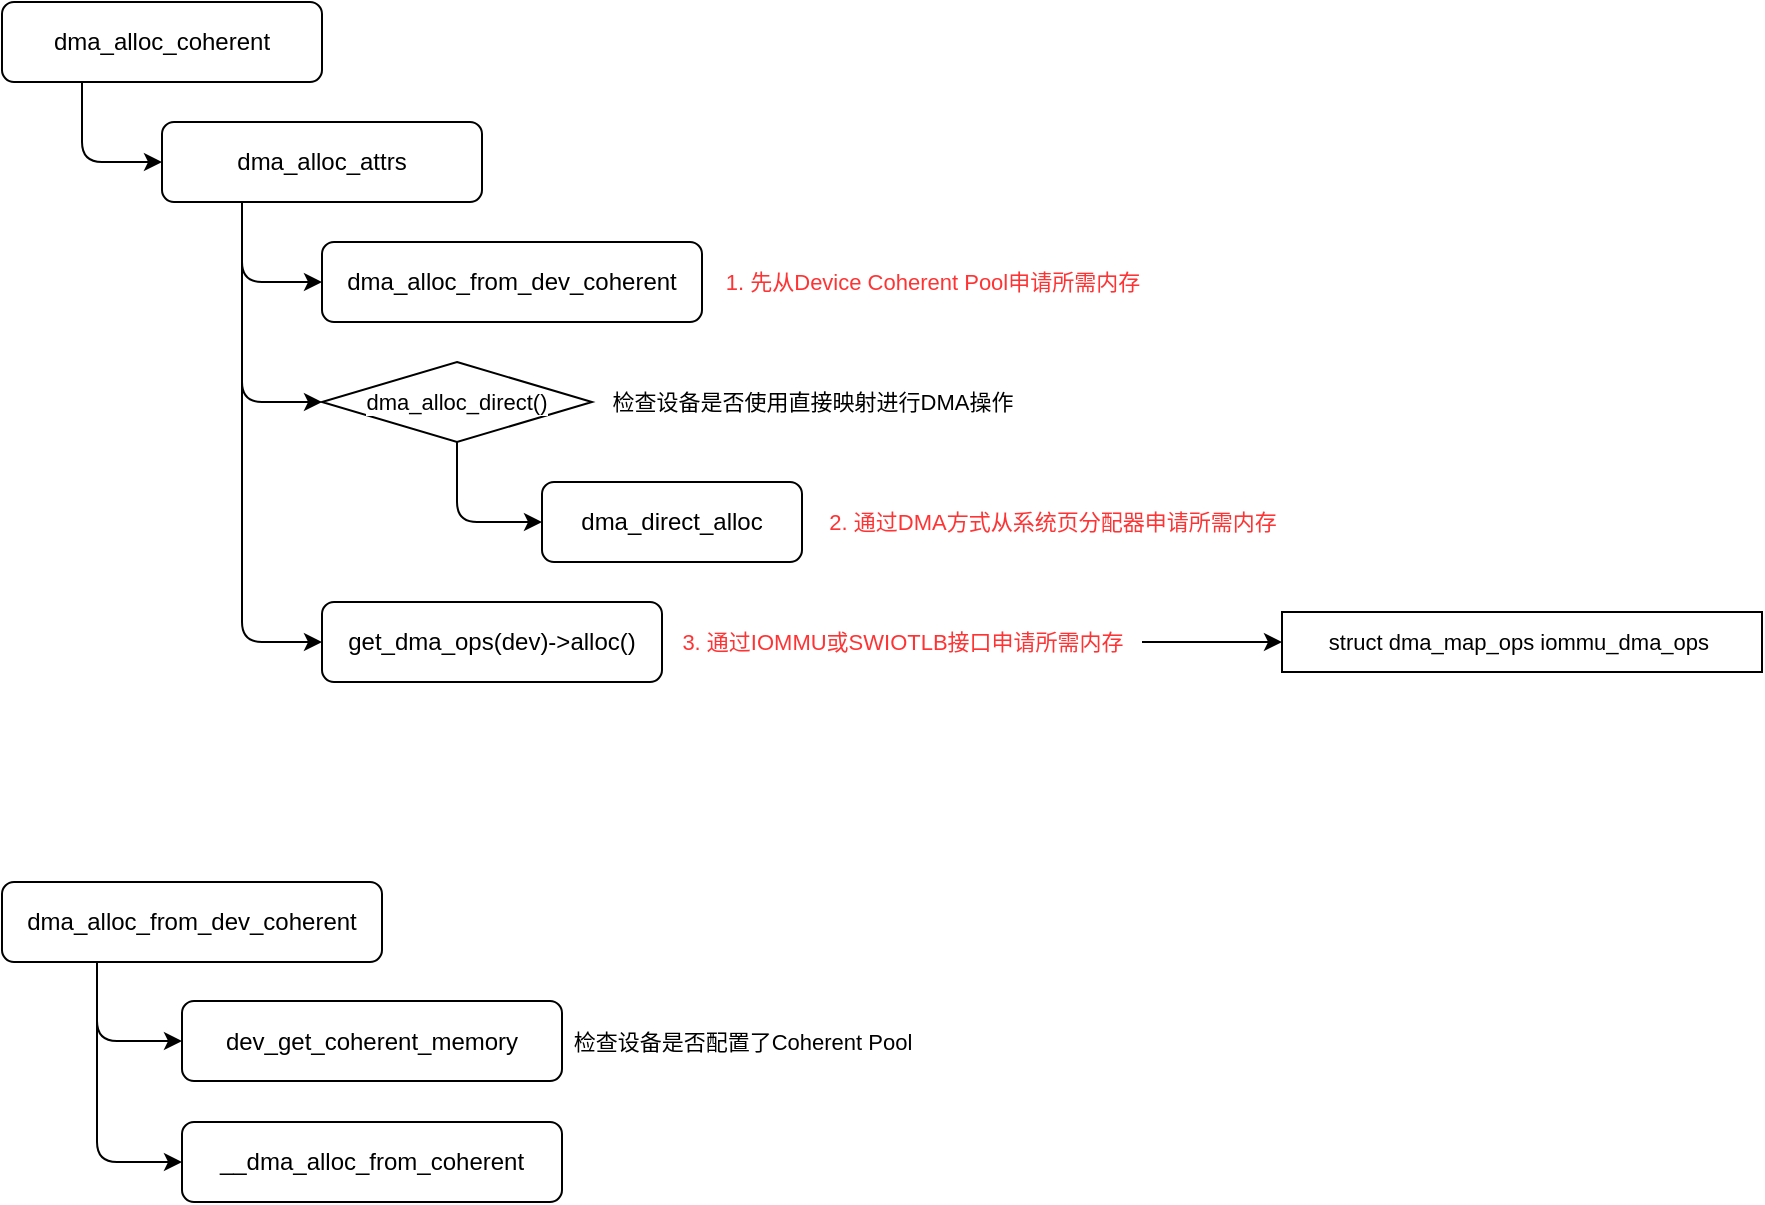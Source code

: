 <mxfile version="23.1.4" type="github" pages="4">
  <diagram name="DMA" id="xgYFPVZLW5DV_Q9SxGE-">
    <mxGraphModel dx="957" dy="1018" grid="1" gridSize="10" guides="1" tooltips="1" connect="1" arrows="1" fold="1" page="1" pageScale="1" pageWidth="827" pageHeight="1169" math="0" shadow="0">
      <root>
        <mxCell id="0" />
        <mxCell id="1" parent="0" />
        <mxCell id="epJa9tiv43tySeTNqx5A-1" style="edgeStyle=orthogonalEdgeStyle;rounded=1;orthogonalLoop=1;jettySize=auto;html=1;exitX=0.25;exitY=1;exitDx=0;exitDy=0;entryX=0;entryY=0.5;entryDx=0;entryDy=0;strokeColor=default;align=center;verticalAlign=middle;fontFamily=Helvetica;fontSize=11;fontColor=default;labelBackgroundColor=default;endArrow=classic;" edge="1" parent="1" source="Iuw46ZuQSelIB0kg3lWG-1" target="Iuw46ZuQSelIB0kg3lWG-2">
          <mxGeometry relative="1" as="geometry" />
        </mxCell>
        <mxCell id="Iuw46ZuQSelIB0kg3lWG-1" value="dma_alloc_coherent" style="rounded=1;whiteSpace=wrap;html=1;" vertex="1" parent="1">
          <mxGeometry x="40" y="40" width="160" height="40" as="geometry" />
        </mxCell>
        <mxCell id="epJa9tiv43tySeTNqx5A-3" style="edgeStyle=orthogonalEdgeStyle;rounded=1;orthogonalLoop=1;jettySize=auto;html=1;exitX=0.25;exitY=1;exitDx=0;exitDy=0;entryX=0;entryY=0.5;entryDx=0;entryDy=0;strokeColor=default;align=center;verticalAlign=middle;fontFamily=Helvetica;fontSize=11;fontColor=default;labelBackgroundColor=default;endArrow=classic;" edge="1" parent="1" source="Iuw46ZuQSelIB0kg3lWG-2" target="epJa9tiv43tySeTNqx5A-2">
          <mxGeometry relative="1" as="geometry" />
        </mxCell>
        <mxCell id="epJa9tiv43tySeTNqx5A-7" style="edgeStyle=orthogonalEdgeStyle;rounded=1;orthogonalLoop=1;jettySize=auto;html=1;exitX=0.5;exitY=1;exitDx=0;exitDy=0;entryX=0;entryY=0.5;entryDx=0;entryDy=0;strokeColor=default;align=center;verticalAlign=middle;fontFamily=Helvetica;fontSize=11;fontColor=default;labelBackgroundColor=default;endArrow=classic;" edge="1" parent="1" source="epJa9tiv43tySeTNqx5A-10" target="epJa9tiv43tySeTNqx5A-4">
          <mxGeometry relative="1" as="geometry" />
        </mxCell>
        <mxCell id="epJa9tiv43tySeTNqx5A-9" style="edgeStyle=orthogonalEdgeStyle;rounded=1;orthogonalLoop=1;jettySize=auto;html=1;exitX=0.25;exitY=1;exitDx=0;exitDy=0;entryX=0;entryY=0.5;entryDx=0;entryDy=0;strokeColor=default;align=center;verticalAlign=middle;fontFamily=Helvetica;fontSize=11;fontColor=default;labelBackgroundColor=default;endArrow=classic;" edge="1" parent="1" source="Iuw46ZuQSelIB0kg3lWG-2" target="epJa9tiv43tySeTNqx5A-6">
          <mxGeometry relative="1" as="geometry" />
        </mxCell>
        <mxCell id="epJa9tiv43tySeTNqx5A-11" style="edgeStyle=orthogonalEdgeStyle;rounded=1;orthogonalLoop=1;jettySize=auto;html=1;exitX=0.25;exitY=1;exitDx=0;exitDy=0;entryX=0;entryY=0.5;entryDx=0;entryDy=0;strokeColor=default;align=center;verticalAlign=middle;fontFamily=Helvetica;fontSize=11;fontColor=default;labelBackgroundColor=default;endArrow=classic;" edge="1" parent="1" source="Iuw46ZuQSelIB0kg3lWG-2" target="epJa9tiv43tySeTNqx5A-10">
          <mxGeometry relative="1" as="geometry" />
        </mxCell>
        <mxCell id="Iuw46ZuQSelIB0kg3lWG-2" value="dma_alloc_attrs" style="rounded=1;whiteSpace=wrap;html=1;" vertex="1" parent="1">
          <mxGeometry x="120" y="100" width="160" height="40" as="geometry" />
        </mxCell>
        <mxCell id="epJa9tiv43tySeTNqx5A-2" value="dma_alloc_from_dev_coherent" style="rounded=1;whiteSpace=wrap;html=1;" vertex="1" parent="1">
          <mxGeometry x="200" y="160" width="190" height="40" as="geometry" />
        </mxCell>
        <mxCell id="epJa9tiv43tySeTNqx5A-4" value="dma_direct_alloc" style="rounded=1;whiteSpace=wrap;html=1;" vertex="1" parent="1">
          <mxGeometry x="310" y="280" width="130" height="40" as="geometry" />
        </mxCell>
        <mxCell id="epJa9tiv43tySeTNqx5A-6" value="get_dma_ops(dev)-&amp;gt;alloc()" style="rounded=1;whiteSpace=wrap;html=1;" vertex="1" parent="1">
          <mxGeometry x="200" y="340" width="170" height="40" as="geometry" />
        </mxCell>
        <mxCell id="epJa9tiv43tySeTNqx5A-10" value="dma_alloc_direct()" style="rhombus;whiteSpace=wrap;html=1;fontFamily=Helvetica;fontSize=11;fontColor=default;labelBackgroundColor=default;" vertex="1" parent="1">
          <mxGeometry x="200" y="220" width="135" height="40" as="geometry" />
        </mxCell>
        <mxCell id="epJa9tiv43tySeTNqx5A-12" value="struct dma_map_ops iommu_dma_ops&amp;nbsp;" style="rounded=0;whiteSpace=wrap;html=1;fontFamily=Helvetica;fontSize=11;fontColor=default;labelBackgroundColor=default;" vertex="1" parent="1">
          <mxGeometry x="680" y="345" width="240" height="30" as="geometry" />
        </mxCell>
        <mxCell id="epJa9tiv43tySeTNqx5A-15" style="edgeStyle=orthogonalEdgeStyle;rounded=1;orthogonalLoop=1;jettySize=auto;html=1;exitX=0.25;exitY=1;exitDx=0;exitDy=0;entryX=0;entryY=0.5;entryDx=0;entryDy=0;strokeColor=default;align=center;verticalAlign=middle;fontFamily=Helvetica;fontSize=11;fontColor=default;labelBackgroundColor=default;endArrow=classic;" edge="1" parent="1" source="epJa9tiv43tySeTNqx5A-13" target="epJa9tiv43tySeTNqx5A-14">
          <mxGeometry relative="1" as="geometry" />
        </mxCell>
        <mxCell id="epJa9tiv43tySeTNqx5A-18" style="edgeStyle=orthogonalEdgeStyle;rounded=1;orthogonalLoop=1;jettySize=auto;html=1;exitX=0.25;exitY=1;exitDx=0;exitDy=0;entryX=0;entryY=0.5;entryDx=0;entryDy=0;strokeColor=default;align=center;verticalAlign=middle;fontFamily=Helvetica;fontSize=11;fontColor=default;labelBackgroundColor=default;endArrow=classic;" edge="1" parent="1" source="epJa9tiv43tySeTNqx5A-13" target="epJa9tiv43tySeTNqx5A-17">
          <mxGeometry relative="1" as="geometry" />
        </mxCell>
        <mxCell id="epJa9tiv43tySeTNqx5A-13" value="dma_alloc_from_dev_coherent" style="rounded=1;whiteSpace=wrap;html=1;" vertex="1" parent="1">
          <mxGeometry x="40" y="480" width="190" height="40" as="geometry" />
        </mxCell>
        <mxCell id="epJa9tiv43tySeTNqx5A-14" value="dev_get_coherent_memory" style="rounded=1;whiteSpace=wrap;html=1;" vertex="1" parent="1">
          <mxGeometry x="130" y="539.5" width="190" height="40" as="geometry" />
        </mxCell>
        <mxCell id="epJa9tiv43tySeTNqx5A-16" value="1. 先从Device Coherent Pool申请所需内存" style="text;html=1;align=center;verticalAlign=middle;resizable=0;points=[];autosize=1;strokeColor=none;fillColor=none;fontFamily=Helvetica;fontSize=11;fontColor=#FF3333;labelBackgroundColor=default;" vertex="1" parent="1">
          <mxGeometry x="390" y="165" width="230" height="30" as="geometry" />
        </mxCell>
        <mxCell id="epJa9tiv43tySeTNqx5A-17" value="__dma_alloc_from_coherent" style="rounded=1;whiteSpace=wrap;html=1;" vertex="1" parent="1">
          <mxGeometry x="130" y="600" width="190" height="40" as="geometry" />
        </mxCell>
        <mxCell id="epJa9tiv43tySeTNqx5A-21" value="检查设备是否配置了Coherent Pool" style="text;html=1;align=center;verticalAlign=middle;resizable=0;points=[];autosize=1;strokeColor=none;fillColor=none;fontFamily=Helvetica;fontSize=11;fontColor=default;labelBackgroundColor=default;" vertex="1" parent="1">
          <mxGeometry x="315" y="544.5" width="190" height="30" as="geometry" />
        </mxCell>
        <mxCell id="epJa9tiv43tySeTNqx5A-24" value="检查设备是否使用直接映射进行DMA操作" style="text;html=1;align=center;verticalAlign=middle;resizable=0;points=[];autosize=1;strokeColor=none;fillColor=none;fontFamily=Helvetica;fontSize=11;fontColor=default;labelBackgroundColor=default;" vertex="1" parent="1">
          <mxGeometry x="335" y="225" width="220" height="30" as="geometry" />
        </mxCell>
        <mxCell id="epJa9tiv43tySeTNqx5A-25" value="2. 通过DMA方式从系统页分配器申请所需内存" style="text;html=1;align=center;verticalAlign=middle;resizable=0;points=[];autosize=1;strokeColor=none;fillColor=none;fontFamily=Helvetica;fontSize=11;fontColor=#FF3333;labelBackgroundColor=default;" vertex="1" parent="1">
          <mxGeometry x="440" y="285" width="250" height="30" as="geometry" />
        </mxCell>
        <mxCell id="epJa9tiv43tySeTNqx5A-27" style="edgeStyle=orthogonalEdgeStyle;rounded=1;orthogonalLoop=1;jettySize=auto;html=1;entryX=0;entryY=0.5;entryDx=0;entryDy=0;strokeColor=default;align=center;verticalAlign=middle;fontFamily=Helvetica;fontSize=11;fontColor=default;labelBackgroundColor=default;endArrow=classic;" edge="1" parent="1" source="epJa9tiv43tySeTNqx5A-26" target="epJa9tiv43tySeTNqx5A-12">
          <mxGeometry relative="1" as="geometry" />
        </mxCell>
        <mxCell id="epJa9tiv43tySeTNqx5A-26" value="3. 通过IOMMU或SWIOTLB接口申请所需内存" style="text;html=1;align=center;verticalAlign=middle;resizable=0;points=[];autosize=1;strokeColor=none;fillColor=none;fontFamily=Helvetica;fontSize=11;fontColor=#FF3333;labelBackgroundColor=default;" vertex="1" parent="1">
          <mxGeometry x="370" y="345" width="240" height="30" as="geometry" />
        </mxCell>
      </root>
    </mxGraphModel>
  </diagram>
  <diagram id="FLAurwg8rt9J_8dBdOzD" name="SWIOTLB">
    <mxGraphModel dx="666" dy="1018" grid="1" gridSize="10" guides="1" tooltips="1" connect="1" arrows="1" fold="1" page="1" pageScale="1" pageWidth="827" pageHeight="1169" math="0" shadow="0">
      <root>
        <mxCell id="0" />
        <mxCell id="1" parent="0" />
        <mxCell id="T1ZKqq_Ft51V0WmjHaD9-6" style="edgeStyle=orthogonalEdgeStyle;rounded=1;orthogonalLoop=1;jettySize=auto;html=1;exitX=0.25;exitY=1;exitDx=0;exitDy=0;entryX=0;entryY=0.5;entryDx=0;entryDy=0;curved=0;" edge="1" parent="1" source="T1ZKqq_Ft51V0WmjHaD9-1" target="T1ZKqq_Ft51V0WmjHaD9-2">
          <mxGeometry relative="1" as="geometry" />
        </mxCell>
        <mxCell id="T1ZKqq_Ft51V0WmjHaD9-7" style="edgeStyle=orthogonalEdgeStyle;rounded=1;orthogonalLoop=1;jettySize=auto;html=1;exitX=0.25;exitY=1;exitDx=0;exitDy=0;entryX=0;entryY=0.5;entryDx=0;entryDy=0;curved=0;" edge="1" parent="1" source="T1ZKqq_Ft51V0WmjHaD9-1" target="T1ZKqq_Ft51V0WmjHaD9-4">
          <mxGeometry relative="1" as="geometry" />
        </mxCell>
        <mxCell id="T1ZKqq_Ft51V0WmjHaD9-8" style="edgeStyle=orthogonalEdgeStyle;rounded=1;orthogonalLoop=1;jettySize=auto;html=1;exitX=0.25;exitY=1;exitDx=0;exitDy=0;entryX=0;entryY=0.5;entryDx=0;entryDy=0;strokeColor=default;align=center;verticalAlign=middle;fontFamily=Helvetica;fontSize=11;fontColor=default;labelBackgroundColor=default;endArrow=classic;" edge="1" parent="1" source="T1ZKqq_Ft51V0WmjHaD9-1" target="T1ZKqq_Ft51V0WmjHaD9-5">
          <mxGeometry relative="1" as="geometry" />
        </mxCell>
        <mxCell id="T1ZKqq_Ft51V0WmjHaD9-1" value="swiotlb_init" style="rounded=1;whiteSpace=wrap;html=1;" vertex="1" parent="1">
          <mxGeometry x="40" y="40" width="120" height="40" as="geometry" />
        </mxCell>
        <mxCell id="T1ZKqq_Ft51V0WmjHaD9-2" value="初始化io_tlb_nslabs变量" style="rounded=1;whiteSpace=wrap;html=1;" vertex="1" parent="1">
          <mxGeometry x="110" y="100" width="160" height="40" as="geometry" />
        </mxCell>
        <mxCell id="T1ZKqq_Ft51V0WmjHaD9-4" value="memblock_alloc_low" style="rounded=1;whiteSpace=wrap;html=1;" vertex="1" parent="1">
          <mxGeometry x="110" y="160" width="160" height="40" as="geometry" />
        </mxCell>
        <mxCell id="T1ZKqq_Ft51V0WmjHaD9-5" value="swiotlb_init_with_tbl" style="rounded=1;whiteSpace=wrap;html=1;" vertex="1" parent="1">
          <mxGeometry x="110" y="220" width="160" height="40" as="geometry" />
        </mxCell>
        <mxCell id="T1ZKqq_Ft51V0WmjHaD9-9" value="从memblock分配器分配低端内存" style="text;html=1;align=center;verticalAlign=middle;resizable=0;points=[];autosize=1;strokeColor=none;fillColor=none;fontFamily=Helvetica;fontSize=11;fontColor=default;labelBackgroundColor=default;" vertex="1" parent="1">
          <mxGeometry x="270" y="165" width="180" height="30" as="geometry" />
        </mxCell>
        <mxCell id="T1ZKqq_Ft51V0WmjHaD9-11" value="初始化swiotlb管理结构" style="text;html=1;align=center;verticalAlign=middle;resizable=0;points=[];autosize=1;strokeColor=none;fillColor=none;fontFamily=Helvetica;fontSize=11;fontColor=default;labelBackgroundColor=default;" vertex="1" parent="1">
          <mxGeometry x="270" y="225" width="130" height="30" as="geometry" />
        </mxCell>
      </root>
    </mxGraphModel>
  </diagram>
  <diagram id="_509LxlbTZrj5P9ai26Q" name="CMA">
    <mxGraphModel dx="666" dy="1018" grid="1" gridSize="10" guides="1" tooltips="1" connect="1" arrows="1" fold="1" page="1" pageScale="1" pageWidth="827" pageHeight="1169" math="0" shadow="0">
      <root>
        <mxCell id="0" />
        <mxCell id="1" parent="0" />
      </root>
    </mxGraphModel>
  </diagram>
  <diagram id="KXef_lr3H4kgYps5HuwF" name="IO">
    <mxGraphModel dx="666" dy="1018" grid="1" gridSize="10" guides="1" tooltips="1" connect="1" arrows="1" fold="1" page="1" pageScale="1" pageWidth="827" pageHeight="1169" math="0" shadow="0">
      <root>
        <mxCell id="0" />
        <mxCell id="1" parent="0" />
      </root>
    </mxGraphModel>
  </diagram>
</mxfile>
